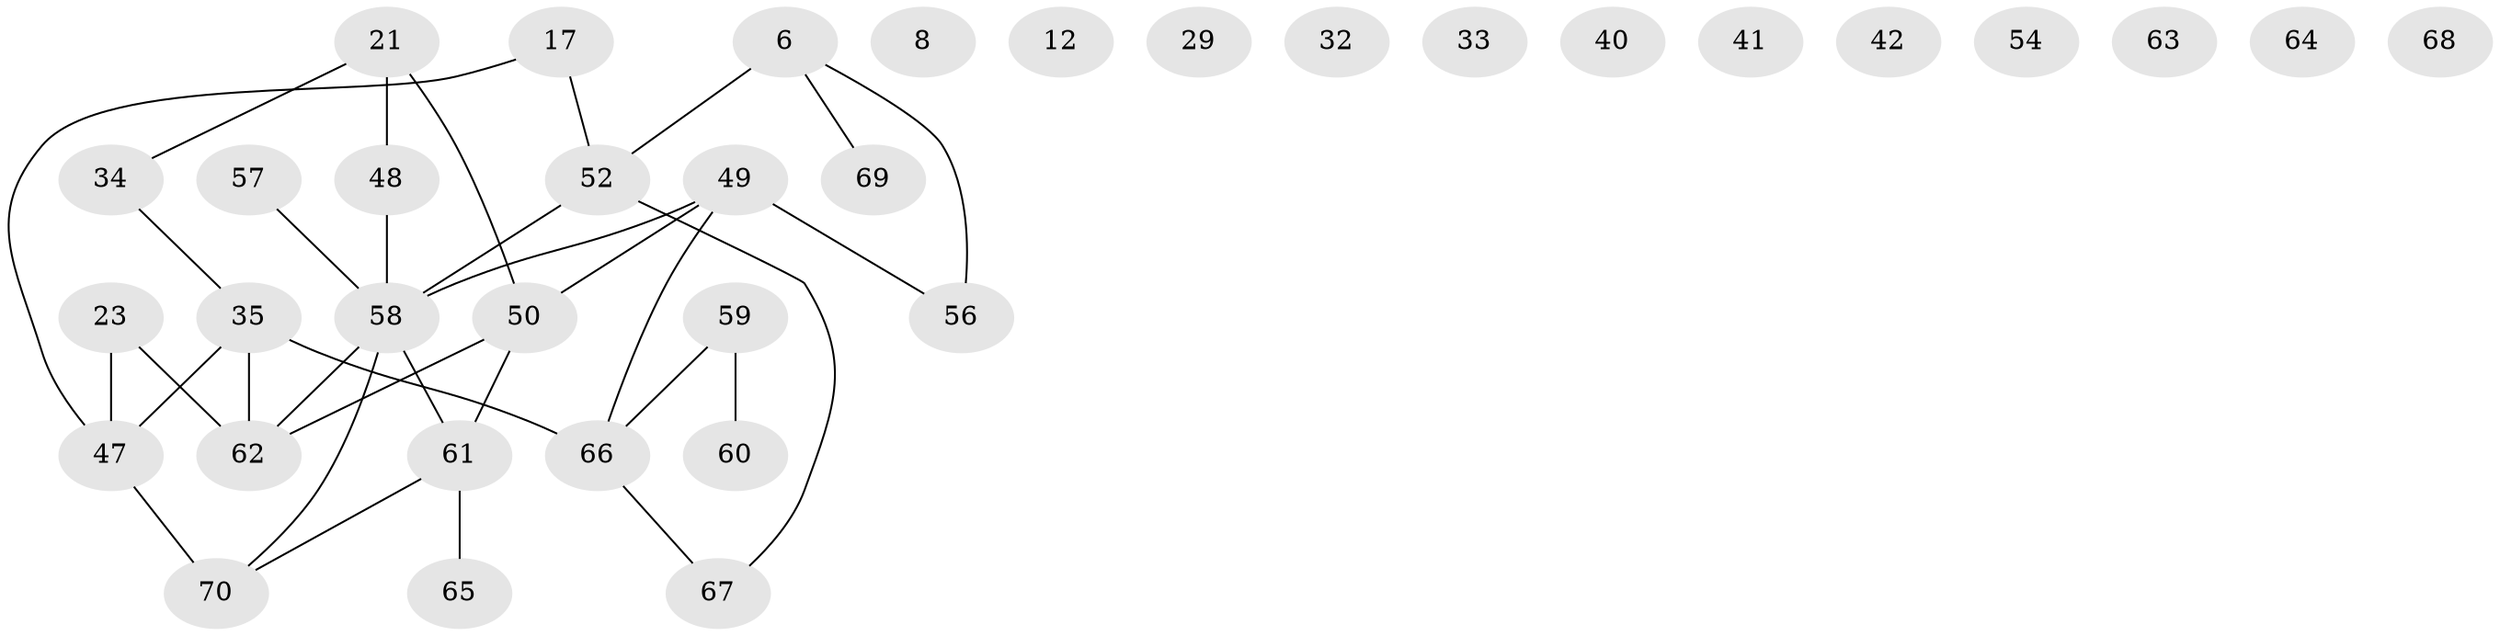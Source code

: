 // original degree distribution, {2: 0.3142857142857143, 1: 0.17142857142857143, 3: 0.22857142857142856, 5: 0.02857142857142857, 4: 0.11428571428571428, 0: 0.14285714285714285}
// Generated by graph-tools (version 1.1) at 2025/39/03/09/25 04:39:33]
// undirected, 35 vertices, 33 edges
graph export_dot {
graph [start="1"]
  node [color=gray90,style=filled];
  6;
  8;
  12;
  17;
  21;
  23 [super="+4"];
  29;
  32 [super="+7"];
  33;
  34;
  35 [super="+15+9+13"];
  40;
  41;
  42 [super="+10+36"];
  47;
  48 [super="+11+1+14"];
  49 [super="+39"];
  50 [super="+5"];
  52 [super="+31"];
  54;
  56 [super="+38+19+46"];
  57;
  58 [super="+43+28+51"];
  59;
  60;
  61 [super="+55+53+22"];
  62 [super="+44"];
  63;
  64;
  65;
  66 [super="+25+20"];
  67;
  68;
  69 [super="+30"];
  70 [super="+24"];
  6 -- 52 [weight=2];
  6 -- 56;
  6 -- 69;
  17 -- 47;
  17 -- 52;
  21 -- 34;
  21 -- 50;
  21 -- 48 [weight=2];
  23 -- 47;
  23 -- 62;
  34 -- 35;
  35 -- 62 [weight=2];
  35 -- 47;
  35 -- 66;
  47 -- 70 [weight=2];
  48 -- 58;
  49 -- 50 [weight=2];
  49 -- 66;
  49 -- 56;
  49 -- 58;
  50 -- 62;
  50 -- 61;
  52 -- 67;
  52 -- 58;
  57 -- 58;
  58 -- 62;
  58 -- 61;
  58 -- 70;
  59 -- 60;
  59 -- 66;
  61 -- 70;
  61 -- 65;
  66 -- 67;
}
